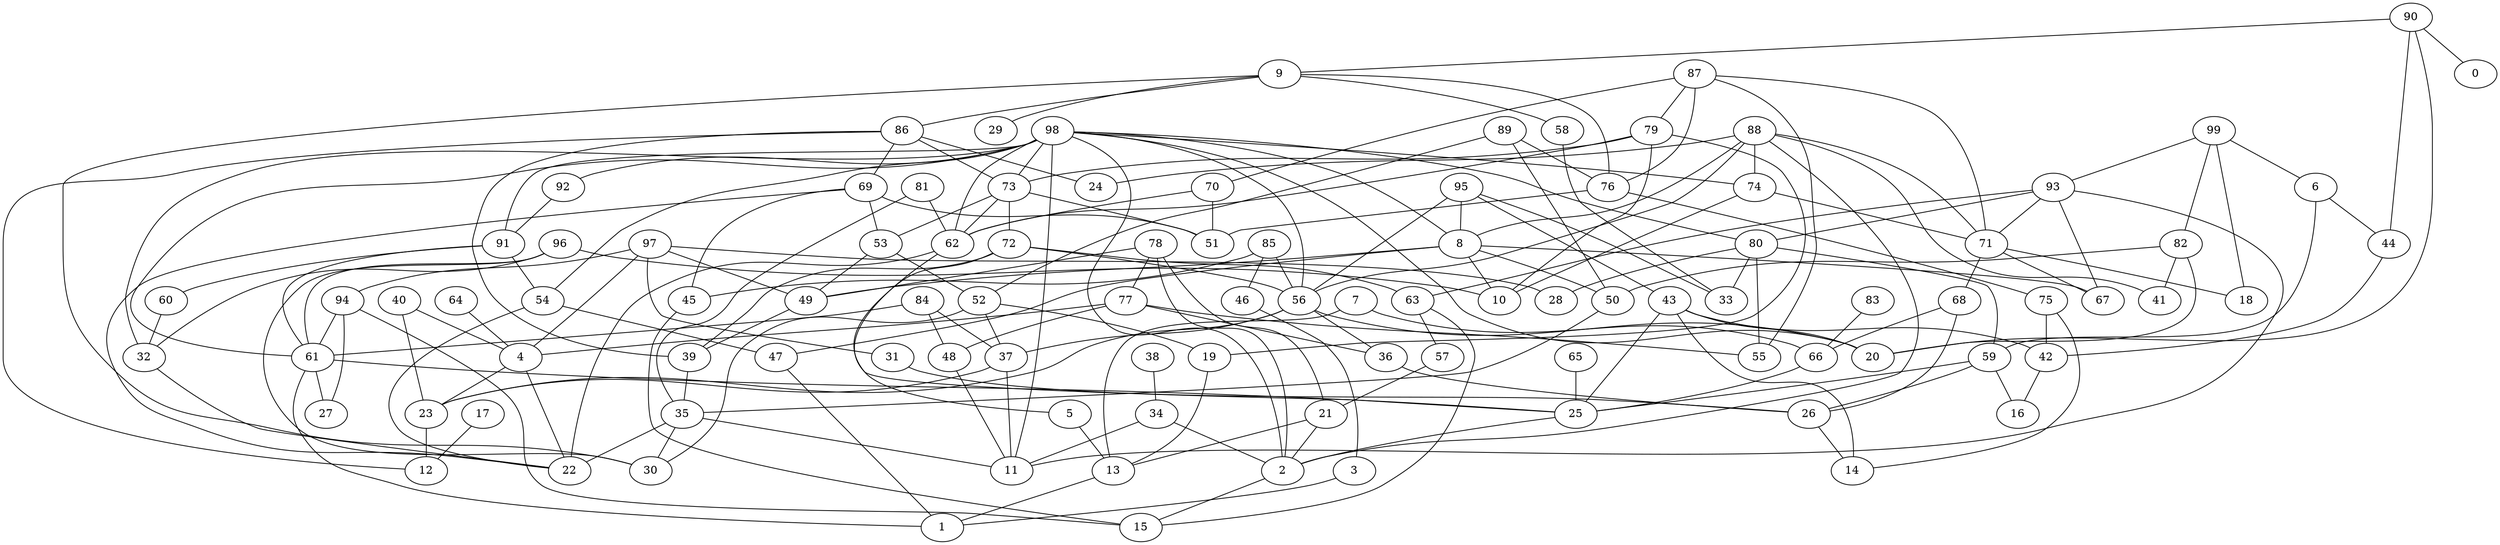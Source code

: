 digraph GG_graph {

subgraph G_graph {
edge [color = black]
"17" -> "12" [dir = none]
"60" -> "32" [dir = none]
"99" -> "18" [dir = none]
"82" -> "41" [dir = none]
"71" -> "18" [dir = none]
"78" -> "21" [dir = none]
"78" -> "2" [dir = none]
"89" -> "76" [dir = none]
"84" -> "61" [dir = none]
"58" -> "33" [dir = none]
"75" -> "14" [dir = none]
"64" -> "4" [dir = none]
"40" -> "23" [dir = none]
"40" -> "4" [dir = none]
"93" -> "67" [dir = none]
"97" -> "4" [dir = none]
"97" -> "31" [dir = none]
"97" -> "28" [dir = none]
"26" -> "14" [dir = none]
"32" -> "22" [dir = none]
"35" -> "11" [dir = none]
"8" -> "50" [dir = none]
"8" -> "67" [dir = none]
"83" -> "66" [dir = none]
"36" -> "26" [dir = none]
"63" -> "57" [dir = none]
"76" -> "51" [dir = none]
"77" -> "36" [dir = none]
"77" -> "55" [dir = none]
"77" -> "48" [dir = none]
"98" -> "92" [dir = none]
"98" -> "8" [dir = none]
"98" -> "32" [dir = none]
"98" -> "56" [dir = none]
"98" -> "54" [dir = none]
"98" -> "61" [dir = none]
"98" -> "80" [dir = none]
"98" -> "11" [dir = none]
"98" -> "73" [dir = none]
"34" -> "2" [dir = none]
"34" -> "11" [dir = none]
"70" -> "51" [dir = none]
"66" -> "25" [dir = none]
"73" -> "53" [dir = none]
"73" -> "51" [dir = none]
"73" -> "62" [dir = none]
"73" -> "72" [dir = none]
"38" -> "34" [dir = none]
"61" -> "1" [dir = none]
"61" -> "25" [dir = none]
"48" -> "11" [dir = none]
"72" -> "5" [dir = none]
"72" -> "63" [dir = none]
"86" -> "24" [dir = none]
"86" -> "39" [dir = none]
"86" -> "12" [dir = none]
"86" -> "73" [dir = none]
"87" -> "71" [dir = none]
"87" -> "76" [dir = none]
"79" -> "10" [dir = none]
"79" -> "19" [dir = none]
"79" -> "62" [dir = none]
"56" -> "37" [dir = none]
"45" -> "15" [dir = none]
"3" -> "1" [dir = none]
"90" -> "0" [dir = none]
"90" -> "44" [dir = none]
"90" -> "9" [dir = none]
"80" -> "28" [dir = none]
"85" -> "46" [dir = none]
"85" -> "45" [dir = none]
"85" -> "56" [dir = none]
"92" -> "91" [dir = none]
"96" -> "30" [dir = none]
"96" -> "10" [dir = none]
"43" -> "20" [dir = none]
"43" -> "25" [dir = none]
"47" -> "1" [dir = none]
"95" -> "33" [dir = none]
"95" -> "56" [dir = none]
"69" -> "45" [dir = none]
"81" -> "62" [dir = none]
"53" -> "52" [dir = none]
"53" -> "49" [dir = none]
"59" -> "16" [dir = none]
"59" -> "26" [dir = none]
"74" -> "10" [dir = none]
"13" -> "1" [dir = none]
"9" -> "29" [dir = none]
"9" -> "76" [dir = none]
"6" -> "59" [dir = none]
"88" -> "41" [dir = none]
"88" -> "8" [dir = none]
"65" -> "25" [dir = none]
"7" -> "66" [dir = none]
"94" -> "27" [dir = none]
"94" -> "61" [dir = none]
"44" -> "42" [dir = none]
"68" -> "26" [dir = none]
"42" -> "16" [dir = none]
"57" -> "21" [dir = none]
"84" -> "37" [dir = none]
"37" -> "11" [dir = none]
"97" -> "49" [dir = none]
"9" -> "86" [dir = none]
"95" -> "8" [dir = none]
"35" -> "30" [dir = none]
"9" -> "30" [dir = none]
"43" -> "14" [dir = none]
"88" -> "56" [dir = none]
"82" -> "50" [dir = none]
"93" -> "11" [dir = none]
"88" -> "2" [dir = none]
"77" -> "4" [dir = none]
"43" -> "42" [dir = none]
"71" -> "68" [dir = none]
"62" -> "22" [dir = none]
"54" -> "22" [dir = none]
"37" -> "23" [dir = none]
"61" -> "27" [dir = none]
"87" -> "55" [dir = none]
"98" -> "62" [dir = none]
"99" -> "6" [dir = none]
"21" -> "2" [dir = none]
"88" -> "74" [dir = none]
"59" -> "25" [dir = none]
"80" -> "33" [dir = none]
"4" -> "23" [dir = none]
"78" -> "77" [dir = none]
"91" -> "60" [dir = none]
"80" -> "59" [dir = none]
"6" -> "44" [dir = none]
"9" -> "58" [dir = none]
"95" -> "43" [dir = none]
"23" -> "12" [dir = none]
"21" -> "13" [dir = none]
"70" -> "62" [dir = none]
"87" -> "79" [dir = none]
"88" -> "71" [dir = none]
"49" -> "39" [dir = none]
"88" -> "24" [dir = none]
"8" -> "47" [dir = none]
"63" -> "15" [dir = none]
"87" -> "70" [dir = none]
"69" -> "53" [dir = none]
"19" -> "13" [dir = none]
"52" -> "19" [dir = none]
"90" -> "20" [dir = none]
"89" -> "50" [dir = none]
"74" -> "71" [dir = none]
"35" -> "22" [dir = none]
"50" -> "35" [dir = none]
"98" -> "2" [dir = none]
"54" -> "47" [dir = none]
"78" -> "49" [dir = none]
"56" -> "23" [dir = none]
"99" -> "93" [dir = none]
"46" -> "3" [dir = none]
"75" -> "42" [dir = none]
"52" -> "37" [dir = none]
"93" -> "63" [dir = none]
"84" -> "48" [dir = none]
"8" -> "49" [dir = none]
"7" -> "13" [dir = none]
"91" -> "61" [dir = none]
"89" -> "52" [dir = none]
"98" -> "74" [dir = none]
"8" -> "10" [dir = none]
"82" -> "20" [dir = none]
"39" -> "35" [dir = none]
"97" -> "94" [dir = none]
"68" -> "66" [dir = none]
"69" -> "51" [dir = none]
"56" -> "20" [dir = none]
"5" -> "13" [dir = none]
"79" -> "73" [dir = none]
"76" -> "75" [dir = none]
"99" -> "82" [dir = none]
"96" -> "61" [dir = none]
"93" -> "80" [dir = none]
"56" -> "36" [dir = none]
"31" -> "26" [dir = none]
"98" -> "20" [dir = none]
"4" -> "22" [dir = none]
"80" -> "55" [dir = none]
"52" -> "30" [dir = none]
"96" -> "32" [dir = none]
"86" -> "69" [dir = none]
"72" -> "39" [dir = none]
"69" -> "22" [dir = none]
"25" -> "2" [dir = none]
"94" -> "15" [dir = none]
"93" -> "71" [dir = none]
"2" -> "15" [dir = none]
"98" -> "91" [dir = none]
"81" -> "35" [dir = none]
"71" -> "67" [dir = none]
"62" -> "25" [dir = none]
"91" -> "54" [dir = none]
"72" -> "56" [dir = none]
}

}
